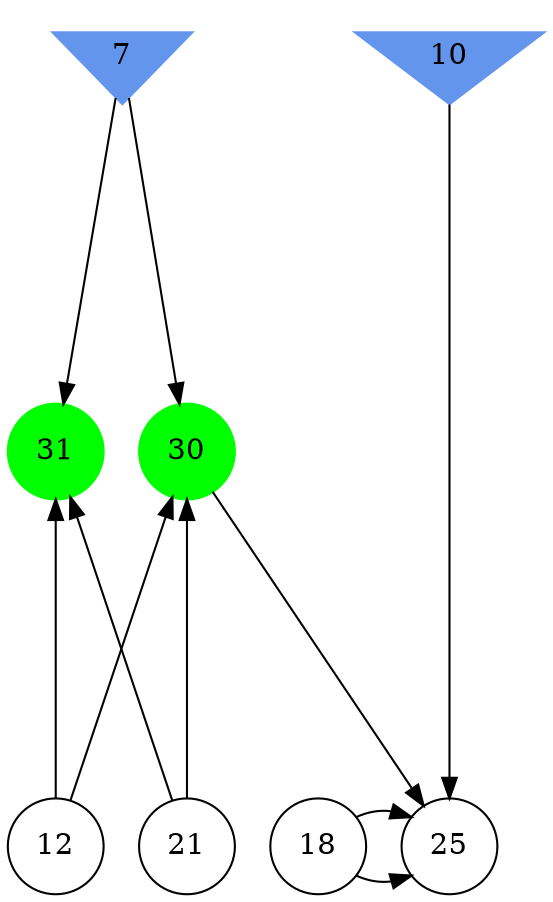 digraph brain {
	ranksep=2.0;
	7 [shape=invtriangle,style=filled,color=cornflowerblue];
	10 [shape=invtriangle,style=filled,color=cornflowerblue];
	12 [shape=circle,color=black];
	18 [shape=circle,color=black];
	21 [shape=circle,color=black];
	25 [shape=circle,color=black];
	30 [shape=circle,style=filled,color=green];
	31 [shape=circle,style=filled,color=green];
	10	->	25;
	18	->	25;
	18	->	25;
	30	->	25;
	7	->	31;
	7	->	30;
	21	->	31;
	21	->	30;
	12	->	31;
	12	->	30;
	{ rank=same; 7; 10; }
	{ rank=same; 12; 18; 21; 25; }
	{ rank=same; 30; 31; }
}
